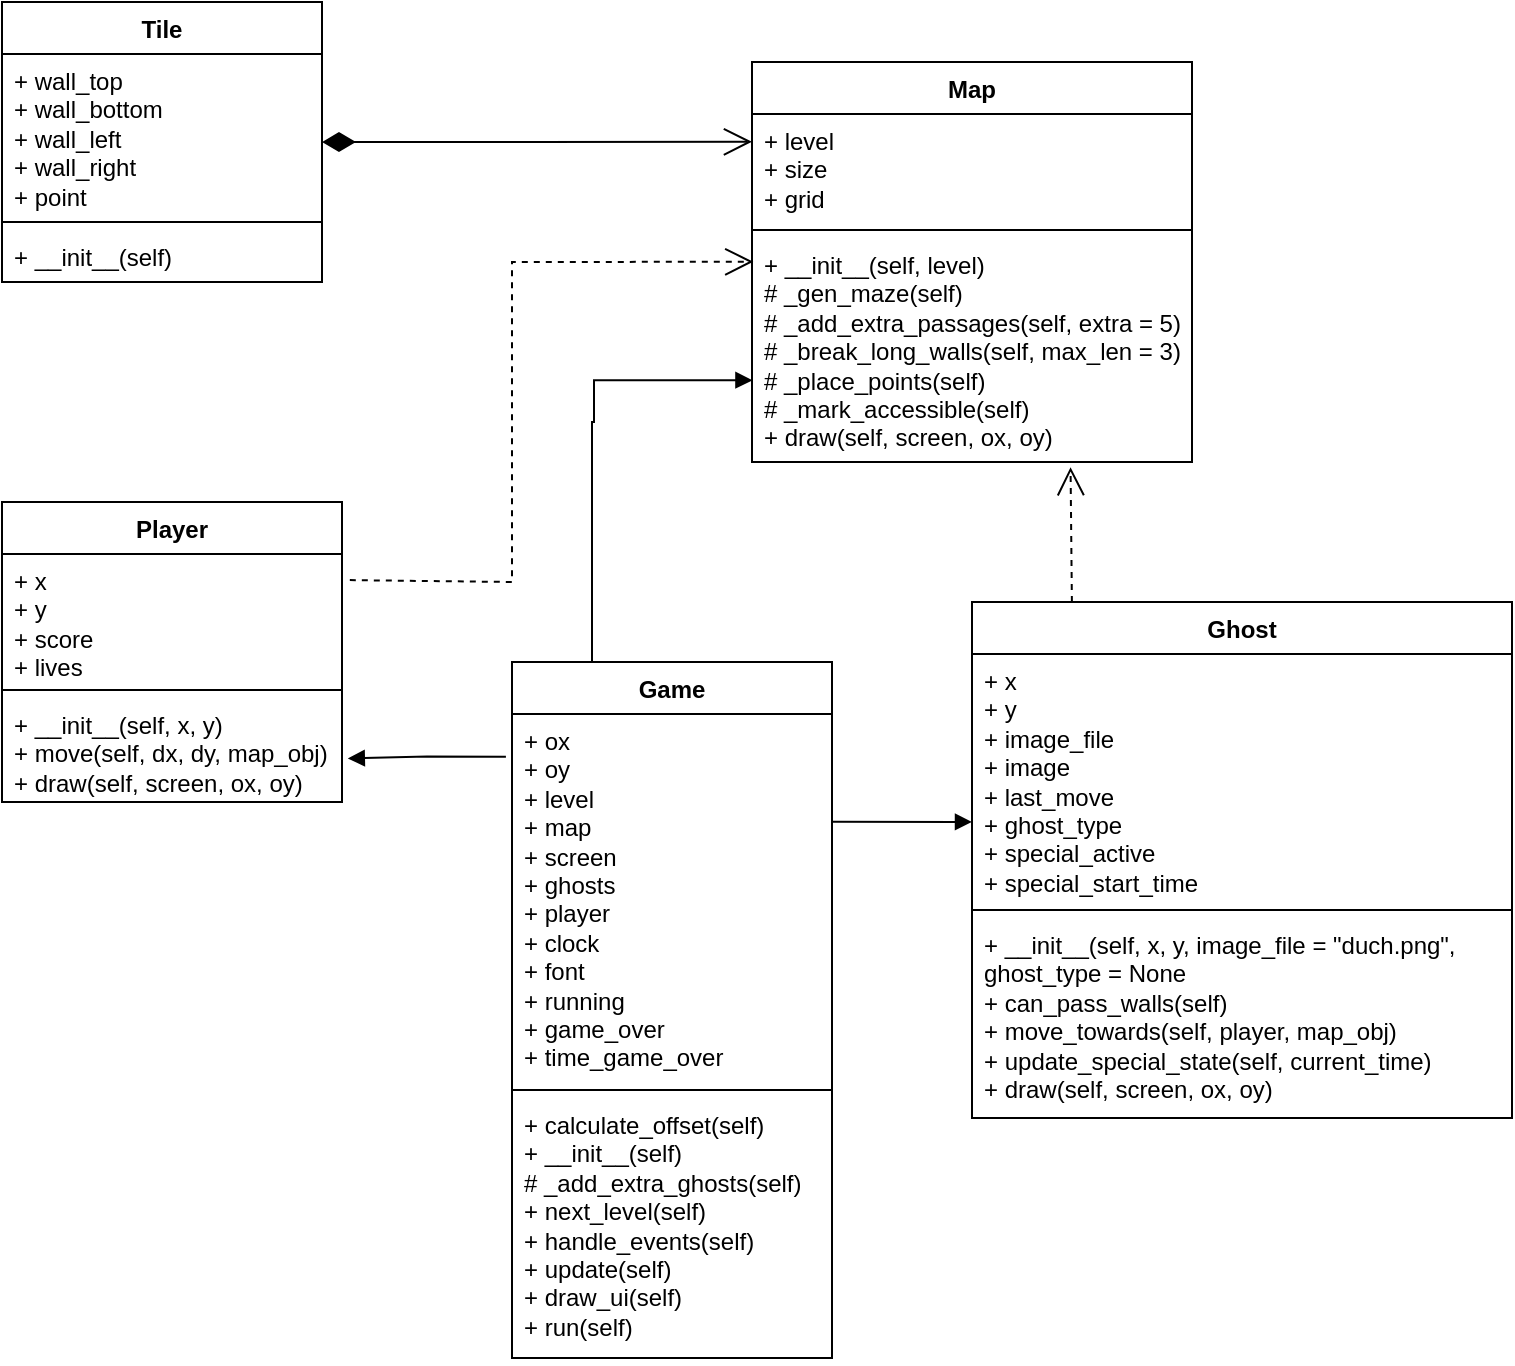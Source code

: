 <mxfile version="27.1.4">
  <diagram name="Page-1" id="wEKKutVb8-V5kIAyvYF1">
    <mxGraphModel dx="1042" dy="596" grid="1" gridSize="10" guides="1" tooltips="1" connect="1" arrows="1" fold="1" page="1" pageScale="1" pageWidth="827" pageHeight="1169" math="0" shadow="0">
      <root>
        <mxCell id="0" />
        <mxCell id="1" parent="0" />
        <mxCell id="1StV8Vy0w_5WwPUcjHgf-1" value="Tile" style="swimlane;fontStyle=1;align=center;verticalAlign=top;childLayout=stackLayout;horizontal=1;startSize=26;horizontalStack=0;resizeParent=1;resizeParentMax=0;resizeLast=0;collapsible=1;marginBottom=0;whiteSpace=wrap;html=1;" parent="1" vertex="1">
          <mxGeometry x="25" y="70" width="160" height="140" as="geometry">
            <mxRectangle x="110" y="120" width="60" height="30" as="alternateBounds" />
          </mxGeometry>
        </mxCell>
        <mxCell id="1StV8Vy0w_5WwPUcjHgf-2" value="+ wall_top&lt;div&gt;+ wall_bottom&lt;/div&gt;&lt;div&gt;+ wall_left&lt;/div&gt;&lt;div&gt;+ wall_right&lt;/div&gt;&lt;div&gt;+ point&lt;/div&gt;" style="text;strokeColor=none;fillColor=none;align=left;verticalAlign=top;spacingLeft=4;spacingRight=4;overflow=hidden;rotatable=0;points=[[0,0.5],[1,0.5]];portConstraint=eastwest;whiteSpace=wrap;html=1;" parent="1StV8Vy0w_5WwPUcjHgf-1" vertex="1">
          <mxGeometry y="26" width="160" height="80" as="geometry" />
        </mxCell>
        <mxCell id="1StV8Vy0w_5WwPUcjHgf-3" value="" style="line;strokeWidth=1;fillColor=none;align=left;verticalAlign=middle;spacingTop=-1;spacingLeft=3;spacingRight=3;rotatable=0;labelPosition=right;points=[];portConstraint=eastwest;strokeColor=inherit;" parent="1StV8Vy0w_5WwPUcjHgf-1" vertex="1">
          <mxGeometry y="106" width="160" height="8" as="geometry" />
        </mxCell>
        <mxCell id="1StV8Vy0w_5WwPUcjHgf-4" value="&lt;font&gt;+ __init__(self)&lt;/font&gt;" style="text;strokeColor=none;fillColor=none;align=left;verticalAlign=top;spacingLeft=4;spacingRight=4;overflow=hidden;rotatable=0;points=[[0,0.5],[1,0.5]];portConstraint=eastwest;whiteSpace=wrap;html=1;fontColor=default;" parent="1StV8Vy0w_5WwPUcjHgf-1" vertex="1">
          <mxGeometry y="114" width="160" height="26" as="geometry" />
        </mxCell>
        <mxCell id="1StV8Vy0w_5WwPUcjHgf-5" value="Ghost" style="swimlane;fontStyle=1;align=center;verticalAlign=top;childLayout=stackLayout;horizontal=1;startSize=26;horizontalStack=0;resizeParent=1;resizeParentMax=0;resizeLast=0;collapsible=1;marginBottom=0;whiteSpace=wrap;html=1;" parent="1" vertex="1">
          <mxGeometry x="510" y="370" width="270" height="258" as="geometry">
            <mxRectangle x="660" y="290" width="70" height="30" as="alternateBounds" />
          </mxGeometry>
        </mxCell>
        <mxCell id="1StV8Vy0w_5WwPUcjHgf-6" value="+ x&lt;div&gt;+ y&lt;/div&gt;&lt;div&gt;+ image_file&lt;/div&gt;&lt;div&gt;+ image&lt;/div&gt;&lt;div&gt;+ last_move&lt;/div&gt;&lt;div&gt;+ ghost_type&lt;/div&gt;&lt;div&gt;+ special_active&lt;/div&gt;&lt;div&gt;+ special_start_time&lt;/div&gt;" style="text;strokeColor=none;fillColor=none;align=left;verticalAlign=top;spacingLeft=4;spacingRight=4;overflow=hidden;rotatable=0;points=[[0,0.5],[1,0.5]];portConstraint=eastwest;whiteSpace=wrap;html=1;" parent="1StV8Vy0w_5WwPUcjHgf-5" vertex="1">
          <mxGeometry y="26" width="270" height="124" as="geometry" />
        </mxCell>
        <mxCell id="1StV8Vy0w_5WwPUcjHgf-7" value="" style="line;strokeWidth=1;fillColor=none;align=left;verticalAlign=middle;spacingTop=-1;spacingLeft=3;spacingRight=3;rotatable=0;labelPosition=right;points=[];portConstraint=eastwest;strokeColor=inherit;" parent="1StV8Vy0w_5WwPUcjHgf-5" vertex="1">
          <mxGeometry y="150" width="270" height="8" as="geometry" />
        </mxCell>
        <mxCell id="1StV8Vy0w_5WwPUcjHgf-8" value="+ __init__(self, x, y, image_file = &quot;duch.png&quot;, ghost_type = None&lt;div&gt;+ can_pass_walls(self)&lt;/div&gt;&lt;div&gt;+ move_towards(self, player, map_obj)&lt;/div&gt;&lt;div&gt;+ update_special_state(self, current_time)&lt;/div&gt;&lt;div&gt;+ draw(self, screen, ox, oy)&lt;/div&gt;" style="text;strokeColor=none;fillColor=none;align=left;verticalAlign=top;spacingLeft=4;spacingRight=4;overflow=hidden;rotatable=0;points=[[0,0.5],[1,0.5]];portConstraint=eastwest;whiteSpace=wrap;html=1;" parent="1StV8Vy0w_5WwPUcjHgf-5" vertex="1">
          <mxGeometry y="158" width="270" height="100" as="geometry" />
        </mxCell>
        <mxCell id="1StV8Vy0w_5WwPUcjHgf-9" value="Map" style="swimlane;fontStyle=1;align=center;verticalAlign=top;childLayout=stackLayout;horizontal=1;startSize=26;horizontalStack=0;resizeParent=1;resizeParentMax=0;resizeLast=0;collapsible=1;marginBottom=0;whiteSpace=wrap;html=1;" parent="1" vertex="1">
          <mxGeometry x="400" y="100" width="220" height="200" as="geometry" />
        </mxCell>
        <mxCell id="1StV8Vy0w_5WwPUcjHgf-10" value="+ level&lt;div&gt;+ size&amp;nbsp;&lt;/div&gt;&lt;div&gt;+ grid&lt;/div&gt;" style="text;strokeColor=none;fillColor=none;align=left;verticalAlign=top;spacingLeft=4;spacingRight=4;overflow=hidden;rotatable=0;points=[[0,0.5],[1,0.5]];portConstraint=eastwest;whiteSpace=wrap;html=1;" parent="1StV8Vy0w_5WwPUcjHgf-9" vertex="1">
          <mxGeometry y="26" width="220" height="54" as="geometry" />
        </mxCell>
        <mxCell id="1StV8Vy0w_5WwPUcjHgf-11" value="" style="line;strokeWidth=1;fillColor=none;align=left;verticalAlign=middle;spacingTop=-1;spacingLeft=3;spacingRight=3;rotatable=0;labelPosition=right;points=[];portConstraint=eastwest;strokeColor=inherit;" parent="1StV8Vy0w_5WwPUcjHgf-9" vertex="1">
          <mxGeometry y="80" width="220" height="8" as="geometry" />
        </mxCell>
        <mxCell id="1StV8Vy0w_5WwPUcjHgf-12" value="+ __init__(self, level)&lt;div&gt;# _gen_maze(self)&lt;/div&gt;&lt;div&gt;# _add_extra_passages(self, extra = 5)&lt;/div&gt;&lt;div&gt;# _break_long_walls(self, max_len = 3)&lt;/div&gt;&lt;div&gt;# _place_points(self)&lt;/div&gt;&lt;div&gt;# _mark_accessible(self)&lt;/div&gt;&lt;div&gt;+ draw(self, screen, ox, oy)&lt;/div&gt;" style="text;strokeColor=none;fillColor=none;align=left;verticalAlign=top;spacingLeft=4;spacingRight=4;overflow=hidden;rotatable=0;points=[[0,0.5],[1,0.5]];portConstraint=eastwest;whiteSpace=wrap;html=1;" parent="1StV8Vy0w_5WwPUcjHgf-9" vertex="1">
          <mxGeometry y="88" width="220" height="112" as="geometry" />
        </mxCell>
        <mxCell id="1StV8Vy0w_5WwPUcjHgf-13" value="Player" style="swimlane;fontStyle=1;align=center;verticalAlign=top;childLayout=stackLayout;horizontal=1;startSize=26;horizontalStack=0;resizeParent=1;resizeParentMax=0;resizeLast=0;collapsible=1;marginBottom=0;whiteSpace=wrap;html=1;" parent="1" vertex="1">
          <mxGeometry x="25" y="320" width="170" height="150" as="geometry">
            <mxRectangle x="630" y="100" width="70" height="30" as="alternateBounds" />
          </mxGeometry>
        </mxCell>
        <mxCell id="1StV8Vy0w_5WwPUcjHgf-14" value="+ x&lt;div&gt;+ y&lt;/div&gt;&lt;div&gt;+ score&lt;/div&gt;&lt;div&gt;+ lives&lt;/div&gt;" style="text;strokeColor=none;fillColor=none;align=left;verticalAlign=top;spacingLeft=4;spacingRight=4;overflow=hidden;rotatable=0;points=[[0,0.5],[1,0.5]];portConstraint=eastwest;whiteSpace=wrap;html=1;" parent="1StV8Vy0w_5WwPUcjHgf-13" vertex="1">
          <mxGeometry y="26" width="170" height="64" as="geometry" />
        </mxCell>
        <mxCell id="1StV8Vy0w_5WwPUcjHgf-15" value="" style="line;strokeWidth=1;fillColor=none;align=left;verticalAlign=middle;spacingTop=-1;spacingLeft=3;spacingRight=3;rotatable=0;labelPosition=right;points=[];portConstraint=eastwest;strokeColor=inherit;" parent="1StV8Vy0w_5WwPUcjHgf-13" vertex="1">
          <mxGeometry y="90" width="170" height="8" as="geometry" />
        </mxCell>
        <mxCell id="1StV8Vy0w_5WwPUcjHgf-16" value="+ __init__(self, x, y)&lt;div&gt;+ move(self, dx, dy, map_obj)&lt;/div&gt;&lt;div&gt;+ draw(self, screen, ox, oy)&lt;/div&gt;" style="text;strokeColor=none;fillColor=none;align=left;verticalAlign=top;spacingLeft=4;spacingRight=4;overflow=hidden;rotatable=0;points=[[0,0.5],[1,0.5]];portConstraint=eastwest;whiteSpace=wrap;html=1;" parent="1StV8Vy0w_5WwPUcjHgf-13" vertex="1">
          <mxGeometry y="98" width="170" height="52" as="geometry" />
        </mxCell>
        <mxCell id="1StV8Vy0w_5WwPUcjHgf-17" value="Game" style="swimlane;fontStyle=1;align=center;verticalAlign=top;childLayout=stackLayout;horizontal=1;startSize=26;horizontalStack=0;resizeParent=1;resizeParentMax=0;resizeLast=0;collapsible=1;marginBottom=0;whiteSpace=wrap;html=1;" parent="1" vertex="1">
          <mxGeometry x="280" y="400" width="160" height="348" as="geometry">
            <mxRectangle x="530" y="520" width="70" height="30" as="alternateBounds" />
          </mxGeometry>
        </mxCell>
        <mxCell id="1StV8Vy0w_5WwPUcjHgf-18" value="+ ox&lt;div&gt;+ oy&lt;/div&gt;&lt;div&gt;+ level&lt;/div&gt;&lt;div&gt;+ map&lt;/div&gt;&lt;div&gt;+ screen&lt;/div&gt;&lt;div&gt;+ ghosts&lt;/div&gt;&lt;div&gt;+ player&lt;/div&gt;&lt;div&gt;+ clock&lt;/div&gt;&lt;div&gt;+ font&lt;/div&gt;&lt;div&gt;+ running&lt;/div&gt;&lt;div&gt;+ game_over&lt;/div&gt;&lt;div&gt;+ time_game_over&lt;/div&gt;" style="text;strokeColor=none;fillColor=none;align=left;verticalAlign=top;spacingLeft=4;spacingRight=4;overflow=hidden;rotatable=0;points=[[0,0.5],[1,0.5]];portConstraint=eastwest;whiteSpace=wrap;html=1;" parent="1StV8Vy0w_5WwPUcjHgf-17" vertex="1">
          <mxGeometry y="26" width="160" height="184" as="geometry" />
        </mxCell>
        <mxCell id="1StV8Vy0w_5WwPUcjHgf-19" value="" style="line;strokeWidth=1;fillColor=none;align=left;verticalAlign=middle;spacingTop=-1;spacingLeft=3;spacingRight=3;rotatable=0;labelPosition=right;points=[];portConstraint=eastwest;strokeColor=inherit;" parent="1StV8Vy0w_5WwPUcjHgf-17" vertex="1">
          <mxGeometry y="210" width="160" height="8" as="geometry" />
        </mxCell>
        <mxCell id="1StV8Vy0w_5WwPUcjHgf-20" value="+ calculate_offset(self)&lt;div&gt;+ __init__(self)&lt;/div&gt;&lt;div&gt;# _add_extra_ghosts(self)&lt;/div&gt;&lt;div&gt;+ next_level(self)&lt;/div&gt;&lt;div&gt;+ handle_events(self)&lt;/div&gt;&lt;div&gt;+ update(self)&lt;/div&gt;&lt;div&gt;+ draw_ui(self)&lt;/div&gt;&lt;div&gt;+ run(self)&lt;/div&gt;" style="text;strokeColor=none;fillColor=none;align=left;verticalAlign=top;spacingLeft=4;spacingRight=4;overflow=hidden;rotatable=0;points=[[0,0.5],[1,0.5]];portConstraint=eastwest;whiteSpace=wrap;html=1;" parent="1StV8Vy0w_5WwPUcjHgf-17" vertex="1">
          <mxGeometry y="218" width="160" height="130" as="geometry" />
        </mxCell>
        <mxCell id="ywrht8191DWY8TM5pkUV-8" value="&lt;div&gt;&lt;br&gt;&lt;/div&gt;&lt;div&gt;&lt;br&gt;&lt;/div&gt;" style="endArrow=open;endSize=12;dashed=1;html=1;rounded=0;entryX=0.003;entryY=0.106;entryDx=0;entryDy=0;entryPerimeter=0;exitX=1.023;exitY=0.204;exitDx=0;exitDy=0;exitPerimeter=0;" parent="1" source="1StV8Vy0w_5WwPUcjHgf-14" target="1StV8Vy0w_5WwPUcjHgf-12" edge="1">
          <mxGeometry x="-0.21" y="-1" width="160" relative="1" as="geometry">
            <mxPoint x="220" y="320" as="sourcePoint" />
            <mxPoint x="397" y="240" as="targetPoint" />
            <Array as="points">
              <mxPoint x="280" y="360" />
              <mxPoint x="280" y="200" />
            </Array>
            <mxPoint as="offset" />
          </mxGeometry>
        </mxCell>
        <mxCell id="ywrht8191DWY8TM5pkUV-22" value="" style="endArrow=open;html=1;endSize=12;startArrow=diamondThin;startSize=14;startFill=1;edgeStyle=orthogonalEdgeStyle;align=left;verticalAlign=bottom;rounded=0;exitX=1;exitY=0.5;exitDx=0;exitDy=0;entryX=0;entryY=0.257;entryDx=0;entryDy=0;entryPerimeter=0;" parent="1" source="1StV8Vy0w_5WwPUcjHgf-1" target="1StV8Vy0w_5WwPUcjHgf-10" edge="1">
          <mxGeometry x="-1" y="3" relative="1" as="geometry">
            <mxPoint x="230" y="139.86" as="sourcePoint" />
            <mxPoint x="390" y="139.86" as="targetPoint" />
          </mxGeometry>
        </mxCell>
        <mxCell id="ywrht8191DWY8TM5pkUV-23" value="" style="endArrow=open;endSize=12;dashed=1;html=1;rounded=0;exitX=0.185;exitY=0;exitDx=0;exitDy=0;exitPerimeter=0;entryX=0.724;entryY=1.023;entryDx=0;entryDy=0;entryPerimeter=0;" parent="1" source="1StV8Vy0w_5WwPUcjHgf-5" target="1StV8Vy0w_5WwPUcjHgf-12" edge="1">
          <mxGeometry width="160" relative="1" as="geometry">
            <mxPoint x="570" y="330" as="sourcePoint" />
            <mxPoint x="730" y="330" as="targetPoint" />
          </mxGeometry>
        </mxCell>
        <mxCell id="ywrht8191DWY8TM5pkUV-24" value="" style="endArrow=block;endFill=1;html=1;edgeStyle=orthogonalEdgeStyle;align=left;verticalAlign=top;rounded=0;exitX=0.25;exitY=0;exitDx=0;exitDy=0;entryX=0.001;entryY=0.635;entryDx=0;entryDy=0;entryPerimeter=0;" parent="1" source="1StV8Vy0w_5WwPUcjHgf-17" target="1StV8Vy0w_5WwPUcjHgf-12" edge="1">
          <mxGeometry x="-1" relative="1" as="geometry">
            <mxPoint x="310" y="350" as="sourcePoint" />
            <mxPoint x="320" y="240" as="targetPoint" />
            <Array as="points">
              <mxPoint x="320" y="280" />
              <mxPoint x="321" y="259" />
            </Array>
          </mxGeometry>
        </mxCell>
        <mxCell id="ywrht8191DWY8TM5pkUV-28" value="" style="endArrow=block;endFill=1;html=1;edgeStyle=orthogonalEdgeStyle;align=left;verticalAlign=top;rounded=0;exitX=-0.019;exitY=0.116;exitDx=0;exitDy=0;exitPerimeter=0;entryX=1.017;entryY=0.581;entryDx=0;entryDy=0;entryPerimeter=0;" parent="1" source="1StV8Vy0w_5WwPUcjHgf-18" target="1StV8Vy0w_5WwPUcjHgf-16" edge="1">
          <mxGeometry x="-1" relative="1" as="geometry">
            <mxPoint x="240" y="498.55" as="sourcePoint" />
            <mxPoint x="90" y="498.55" as="targetPoint" />
          </mxGeometry>
        </mxCell>
        <mxCell id="ywrht8191DWY8TM5pkUV-26" value="" style="endArrow=block;endFill=1;html=1;edgeStyle=orthogonalEdgeStyle;align=left;verticalAlign=top;rounded=0;exitX=1;exitY=0.293;exitDx=0;exitDy=0;exitPerimeter=0;entryX=0;entryY=0.677;entryDx=0;entryDy=0;entryPerimeter=0;" parent="1" source="1StV8Vy0w_5WwPUcjHgf-18" target="1StV8Vy0w_5WwPUcjHgf-6" edge="1">
          <mxGeometry x="-1" relative="1" as="geometry">
            <mxPoint x="460" y="480" as="sourcePoint" />
            <mxPoint x="490" y="480" as="targetPoint" />
          </mxGeometry>
        </mxCell>
      </root>
    </mxGraphModel>
  </diagram>
</mxfile>
